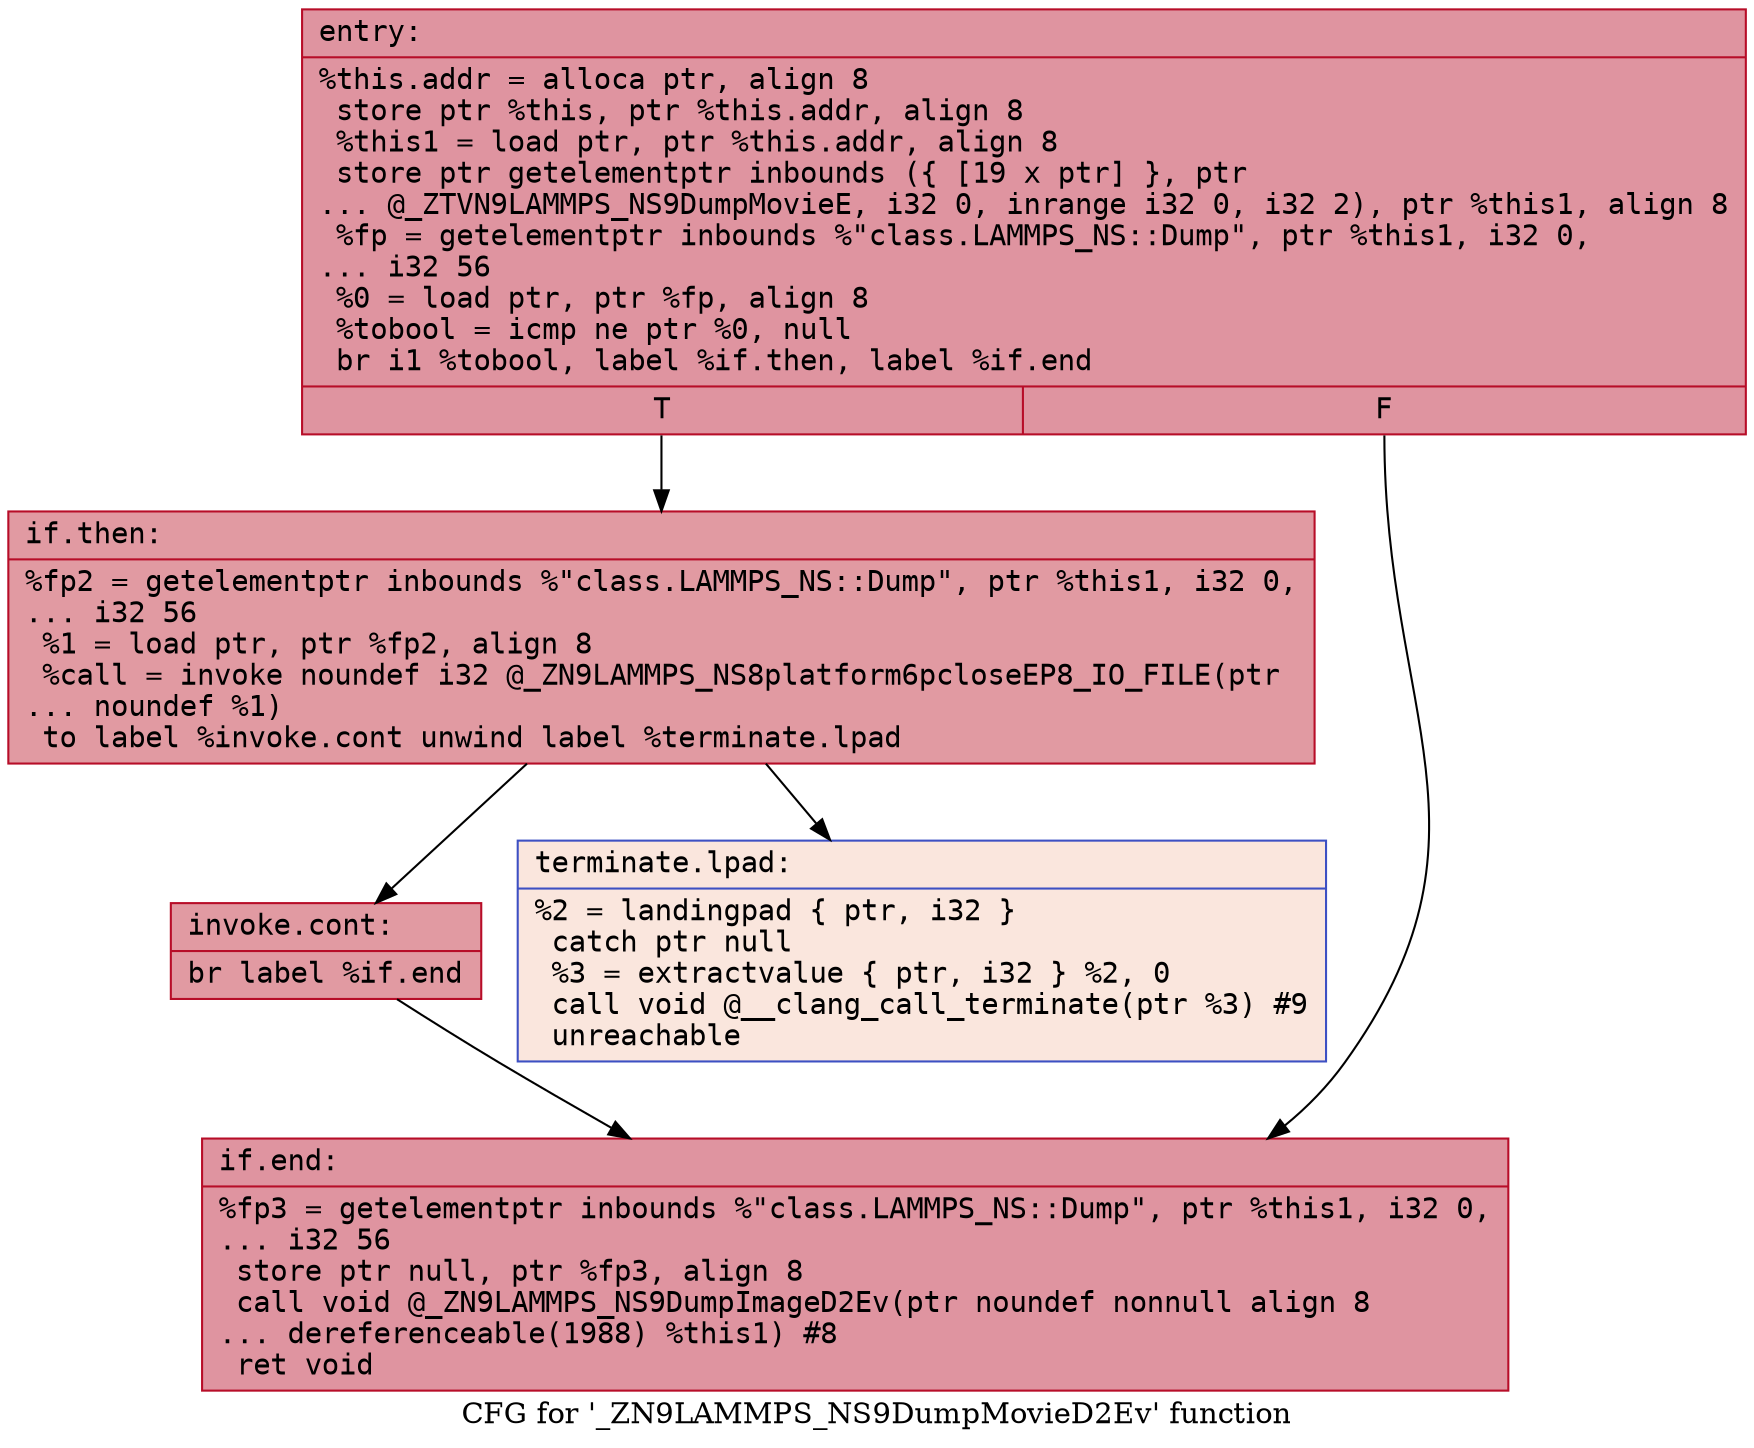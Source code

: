 digraph "CFG for '_ZN9LAMMPS_NS9DumpMovieD2Ev' function" {
	label="CFG for '_ZN9LAMMPS_NS9DumpMovieD2Ev' function";

	Node0x55651ed324e0 [shape=record,color="#b70d28ff", style=filled, fillcolor="#b70d2870" fontname="Courier",label="{entry:\l|  %this.addr = alloca ptr, align 8\l  store ptr %this, ptr %this.addr, align 8\l  %this1 = load ptr, ptr %this.addr, align 8\l  store ptr getelementptr inbounds (\{ [19 x ptr] \}, ptr\l... @_ZTVN9LAMMPS_NS9DumpMovieE, i32 0, inrange i32 0, i32 2), ptr %this1, align 8\l  %fp = getelementptr inbounds %\"class.LAMMPS_NS::Dump\", ptr %this1, i32 0,\l... i32 56\l  %0 = load ptr, ptr %fp, align 8\l  %tobool = icmp ne ptr %0, null\l  br i1 %tobool, label %if.then, label %if.end\l|{<s0>T|<s1>F}}"];
	Node0x55651ed324e0:s0 -> Node0x55651ed397d0[tooltip="entry -> if.then\nProbability 62.50%" ];
	Node0x55651ed324e0:s1 -> Node0x55651ed39840[tooltip="entry -> if.end\nProbability 37.50%" ];
	Node0x55651ed397d0 [shape=record,color="#b70d28ff", style=filled, fillcolor="#bb1b2c70" fontname="Courier",label="{if.then:\l|  %fp2 = getelementptr inbounds %\"class.LAMMPS_NS::Dump\", ptr %this1, i32 0,\l... i32 56\l  %1 = load ptr, ptr %fp2, align 8\l  %call = invoke noundef i32 @_ZN9LAMMPS_NS8platform6pcloseEP8_IO_FILE(ptr\l... noundef %1)\l          to label %invoke.cont unwind label %terminate.lpad\l}"];
	Node0x55651ed397d0 -> Node0x55651ed39a80[tooltip="if.then -> invoke.cont\nProbability 100.00%" ];
	Node0x55651ed397d0 -> Node0x55651ed39ad0[tooltip="if.then -> terminate.lpad\nProbability 0.00%" ];
	Node0x55651ed39a80 [shape=record,color="#b70d28ff", style=filled, fillcolor="#bb1b2c70" fontname="Courier",label="{invoke.cont:\l|  br label %if.end\l}"];
	Node0x55651ed39a80 -> Node0x55651ed39840[tooltip="invoke.cont -> if.end\nProbability 100.00%" ];
	Node0x55651ed39840 [shape=record,color="#b70d28ff", style=filled, fillcolor="#b70d2870" fontname="Courier",label="{if.end:\l|  %fp3 = getelementptr inbounds %\"class.LAMMPS_NS::Dump\", ptr %this1, i32 0,\l... i32 56\l  store ptr null, ptr %fp3, align 8\l  call void @_ZN9LAMMPS_NS9DumpImageD2Ev(ptr noundef nonnull align 8\l... dereferenceable(1988) %this1) #8\l  ret void\l}"];
	Node0x55651ed39ad0 [shape=record,color="#3d50c3ff", style=filled, fillcolor="#f3c7b170" fontname="Courier",label="{terminate.lpad:\l|  %2 = landingpad \{ ptr, i32 \}\l          catch ptr null\l  %3 = extractvalue \{ ptr, i32 \} %2, 0\l  call void @__clang_call_terminate(ptr %3) #9\l  unreachable\l}"];
}
